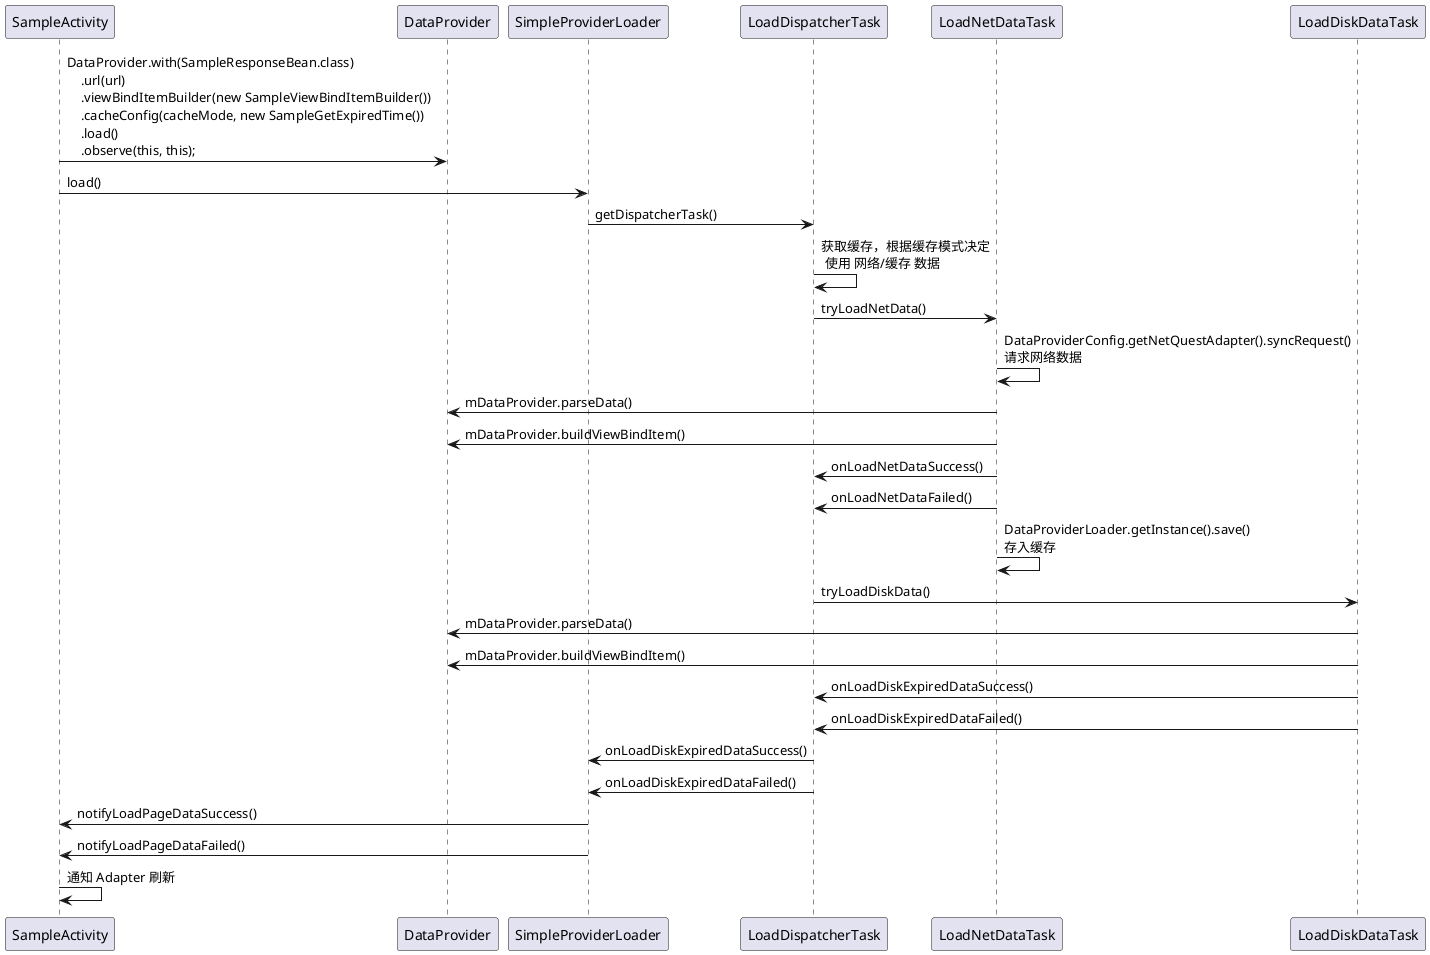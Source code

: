 @startuml
'Alice -> Bob: Authentication Request
'Bob --> Alice: Authentication Response
'
'Alice -> Bob: Another authentication Request
'Alice <-- Bob: another authentication Response

'SampleActivity -> DataProviderLoader: load(BaseDataProvider)

SampleActivity -> DataProvider: DataProvider.with(SampleResponseBean.class)\n    .url(url)\n    .viewBindItemBuilder(new SampleViewBindItemBuilder())\n    .cacheConfig(cacheMode, new SampleGetExpiredTime())\n    .load()\n    .observe(this, this);

SampleActivity -> SimpleProviderLoader : load()

SimpleProviderLoader -> LoadDispatcherTask: getDispatcherTask()

LoadDispatcherTask -> LoadDispatcherTask: 获取缓存，根据缓存模式决定\n 使用 网络/缓存 数据

LoadDispatcherTask -> LoadNetDataTask: tryLoadNetData()

LoadNetDataTask -> LoadNetDataTask: DataProviderConfig.getNetQuestAdapter().syncRequest()\n请求网络数据

LoadNetDataTask -> DataProvider:  mDataProvider.parseData()

LoadNetDataTask -> DataProvider:  mDataProvider.buildViewBindItem()

LoadNetDataTask -> LoadDispatcherTask: onLoadNetDataSuccess()

LoadNetDataTask -> LoadDispatcherTask: onLoadNetDataFailed()

LoadNetDataTask -> LoadNetDataTask: DataProviderLoader.getInstance().save()\n存入缓存


LoadDispatcherTask -> LoadDiskDataTask: tryLoadDiskData()


LoadDiskDataTask -> DataProvider:  mDataProvider.parseData()

LoadDiskDataTask -> DataProvider:  mDataProvider.buildViewBindItem()

LoadDiskDataTask -> LoadDispatcherTask: onLoadDiskExpiredDataSuccess()

LoadDiskDataTask -> LoadDispatcherTask: onLoadDiskExpiredDataFailed()

LoadDispatcherTask -> SimpleProviderLoader: onLoadDiskExpiredDataSuccess()

LoadDispatcherTask -> SimpleProviderLoader: onLoadDiskExpiredDataFailed()

SimpleProviderLoader -> SampleActivity: notifyLoadPageDataSuccess()

SimpleProviderLoader -> SampleActivity: notifyLoadPageDataFailed()

SampleActivity -> SampleActivity: 通知 Adapter 刷新

@enduml